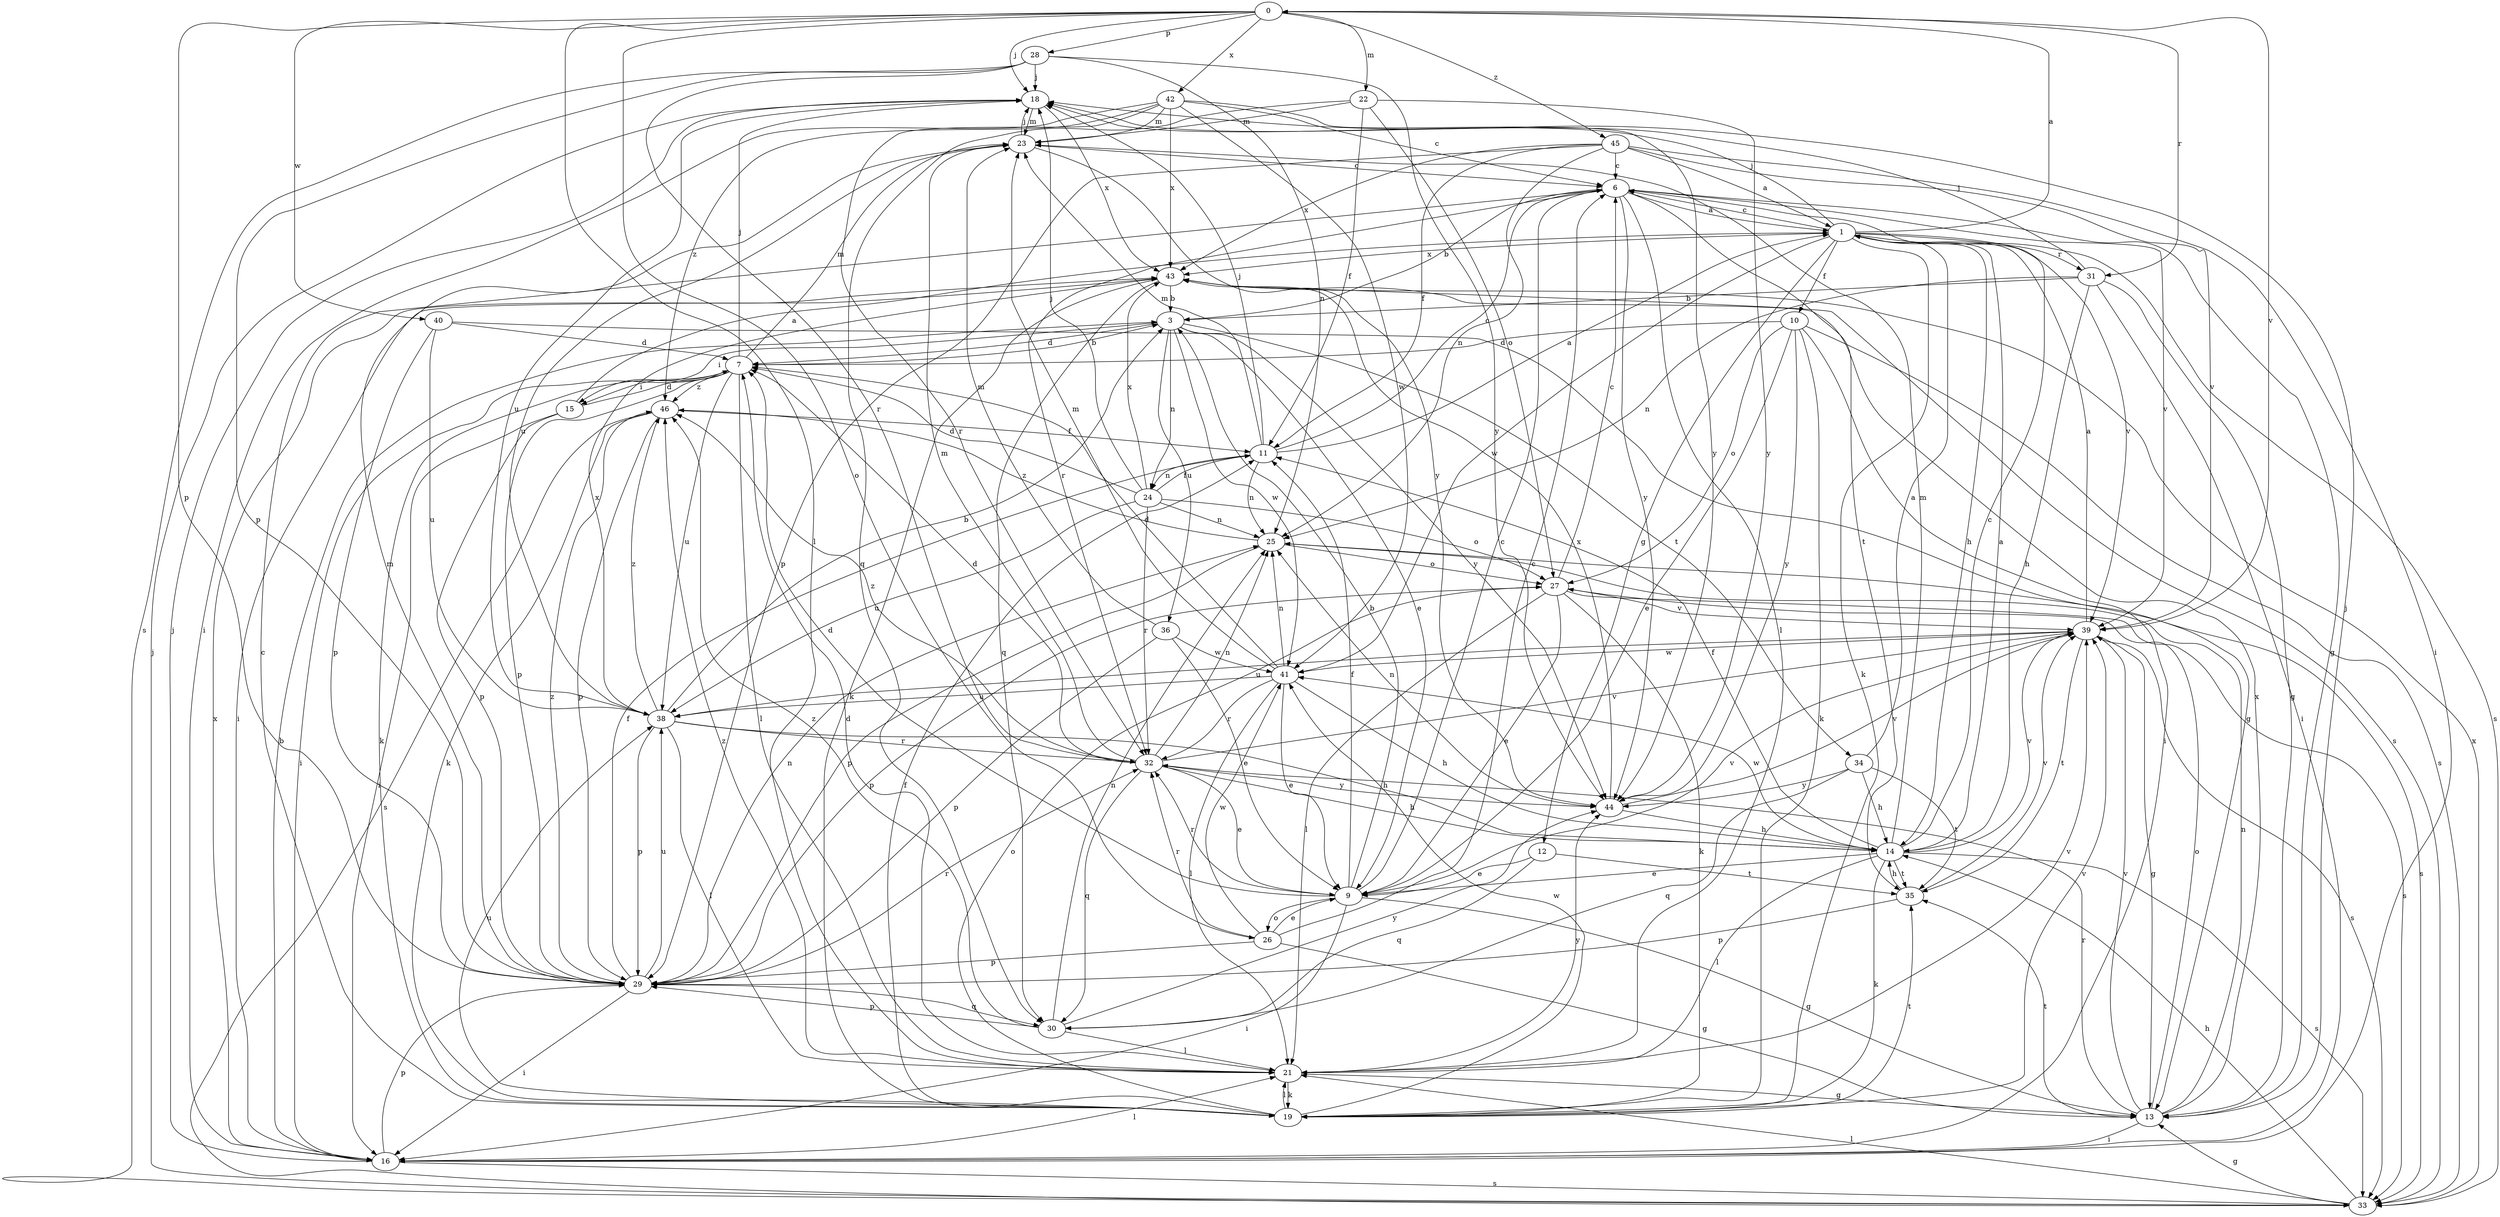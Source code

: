 strict digraph  {
0;
1;
3;
6;
7;
9;
10;
11;
12;
13;
14;
15;
16;
18;
19;
21;
22;
23;
24;
25;
26;
27;
28;
29;
30;
31;
32;
33;
34;
35;
36;
38;
39;
40;
41;
42;
43;
44;
45;
46;
0 -> 18  [label=j];
0 -> 21  [label=l];
0 -> 22  [label=m];
0 -> 26  [label=o];
0 -> 28  [label=p];
0 -> 29  [label=p];
0 -> 31  [label=r];
0 -> 39  [label=v];
0 -> 40  [label=w];
0 -> 42  [label=x];
0 -> 45  [label=z];
1 -> 0  [label=a];
1 -> 6  [label=c];
1 -> 10  [label=f];
1 -> 12  [label=g];
1 -> 14  [label=h];
1 -> 18  [label=j];
1 -> 19  [label=k];
1 -> 31  [label=r];
1 -> 33  [label=s];
1 -> 39  [label=v];
1 -> 41  [label=w];
1 -> 43  [label=x];
3 -> 7  [label=d];
3 -> 9  [label=e];
3 -> 15  [label=i];
3 -> 24  [label=n];
3 -> 34  [label=t];
3 -> 36  [label=u];
3 -> 41  [label=w];
3 -> 44  [label=y];
6 -> 1  [label=a];
6 -> 3  [label=b];
6 -> 13  [label=g];
6 -> 21  [label=l];
6 -> 32  [label=r];
6 -> 35  [label=t];
6 -> 39  [label=v];
6 -> 44  [label=y];
7 -> 3  [label=b];
7 -> 15  [label=i];
7 -> 16  [label=i];
7 -> 18  [label=j];
7 -> 19  [label=k];
7 -> 21  [label=l];
7 -> 23  [label=m];
7 -> 29  [label=p];
7 -> 38  [label=u];
7 -> 46  [label=z];
9 -> 3  [label=b];
9 -> 6  [label=c];
9 -> 7  [label=d];
9 -> 11  [label=f];
9 -> 13  [label=g];
9 -> 16  [label=i];
9 -> 26  [label=o];
9 -> 32  [label=r];
9 -> 39  [label=v];
10 -> 7  [label=d];
10 -> 9  [label=e];
10 -> 16  [label=i];
10 -> 19  [label=k];
10 -> 27  [label=o];
10 -> 33  [label=s];
10 -> 44  [label=y];
11 -> 1  [label=a];
11 -> 6  [label=c];
11 -> 18  [label=j];
11 -> 23  [label=m];
11 -> 24  [label=n];
11 -> 25  [label=n];
12 -> 9  [label=e];
12 -> 30  [label=q];
12 -> 35  [label=t];
13 -> 16  [label=i];
13 -> 18  [label=j];
13 -> 25  [label=n];
13 -> 27  [label=o];
13 -> 32  [label=r];
13 -> 35  [label=t];
13 -> 39  [label=v];
13 -> 43  [label=x];
14 -> 1  [label=a];
14 -> 6  [label=c];
14 -> 9  [label=e];
14 -> 11  [label=f];
14 -> 19  [label=k];
14 -> 21  [label=l];
14 -> 23  [label=m];
14 -> 33  [label=s];
14 -> 35  [label=t];
14 -> 39  [label=v];
14 -> 41  [label=w];
15 -> 1  [label=a];
15 -> 7  [label=d];
15 -> 16  [label=i];
15 -> 29  [label=p];
16 -> 3  [label=b];
16 -> 18  [label=j];
16 -> 21  [label=l];
16 -> 29  [label=p];
16 -> 33  [label=s];
16 -> 43  [label=x];
18 -> 23  [label=m];
18 -> 38  [label=u];
18 -> 43  [label=x];
19 -> 6  [label=c];
19 -> 11  [label=f];
19 -> 21  [label=l];
19 -> 27  [label=o];
19 -> 35  [label=t];
19 -> 38  [label=u];
19 -> 39  [label=v];
19 -> 41  [label=w];
21 -> 7  [label=d];
21 -> 13  [label=g];
21 -> 19  [label=k];
21 -> 39  [label=v];
21 -> 44  [label=y];
21 -> 46  [label=z];
22 -> 11  [label=f];
22 -> 23  [label=m];
22 -> 27  [label=o];
22 -> 30  [label=q];
22 -> 44  [label=y];
23 -> 6  [label=c];
23 -> 18  [label=j];
23 -> 38  [label=u];
23 -> 44  [label=y];
24 -> 7  [label=d];
24 -> 11  [label=f];
24 -> 18  [label=j];
24 -> 25  [label=n];
24 -> 27  [label=o];
24 -> 32  [label=r];
24 -> 38  [label=u];
24 -> 43  [label=x];
25 -> 27  [label=o];
25 -> 29  [label=p];
25 -> 33  [label=s];
25 -> 46  [label=z];
26 -> 6  [label=c];
26 -> 9  [label=e];
26 -> 13  [label=g];
26 -> 29  [label=p];
26 -> 32  [label=r];
26 -> 41  [label=w];
27 -> 6  [label=c];
27 -> 9  [label=e];
27 -> 19  [label=k];
27 -> 21  [label=l];
27 -> 29  [label=p];
27 -> 33  [label=s];
27 -> 39  [label=v];
28 -> 18  [label=j];
28 -> 25  [label=n];
28 -> 29  [label=p];
28 -> 32  [label=r];
28 -> 33  [label=s];
28 -> 44  [label=y];
29 -> 11  [label=f];
29 -> 16  [label=i];
29 -> 23  [label=m];
29 -> 25  [label=n];
29 -> 30  [label=q];
29 -> 32  [label=r];
29 -> 38  [label=u];
29 -> 46  [label=z];
30 -> 21  [label=l];
30 -> 25  [label=n];
30 -> 29  [label=p];
30 -> 44  [label=y];
30 -> 46  [label=z];
31 -> 3  [label=b];
31 -> 13  [label=g];
31 -> 14  [label=h];
31 -> 16  [label=i];
31 -> 18  [label=j];
31 -> 25  [label=n];
32 -> 7  [label=d];
32 -> 9  [label=e];
32 -> 14  [label=h];
32 -> 23  [label=m];
32 -> 25  [label=n];
32 -> 30  [label=q];
32 -> 39  [label=v];
32 -> 44  [label=y];
32 -> 46  [label=z];
33 -> 13  [label=g];
33 -> 14  [label=h];
33 -> 18  [label=j];
33 -> 21  [label=l];
33 -> 43  [label=x];
34 -> 1  [label=a];
34 -> 14  [label=h];
34 -> 30  [label=q];
34 -> 35  [label=t];
34 -> 44  [label=y];
35 -> 14  [label=h];
35 -> 29  [label=p];
35 -> 39  [label=v];
36 -> 9  [label=e];
36 -> 23  [label=m];
36 -> 29  [label=p];
36 -> 41  [label=w];
38 -> 3  [label=b];
38 -> 14  [label=h];
38 -> 21  [label=l];
38 -> 29  [label=p];
38 -> 32  [label=r];
38 -> 43  [label=x];
38 -> 46  [label=z];
39 -> 1  [label=a];
39 -> 13  [label=g];
39 -> 33  [label=s];
39 -> 35  [label=t];
39 -> 38  [label=u];
39 -> 41  [label=w];
40 -> 7  [label=d];
40 -> 13  [label=g];
40 -> 29  [label=p];
40 -> 38  [label=u];
41 -> 7  [label=d];
41 -> 9  [label=e];
41 -> 14  [label=h];
41 -> 21  [label=l];
41 -> 23  [label=m];
41 -> 25  [label=n];
41 -> 32  [label=r];
41 -> 38  [label=u];
42 -> 6  [label=c];
42 -> 16  [label=i];
42 -> 23  [label=m];
42 -> 32  [label=r];
42 -> 41  [label=w];
42 -> 43  [label=x];
42 -> 44  [label=y];
42 -> 46  [label=z];
43 -> 3  [label=b];
43 -> 16  [label=i];
43 -> 19  [label=k];
43 -> 30  [label=q];
43 -> 33  [label=s];
44 -> 14  [label=h];
44 -> 25  [label=n];
44 -> 39  [label=v];
44 -> 43  [label=x];
45 -> 1  [label=a];
45 -> 6  [label=c];
45 -> 11  [label=f];
45 -> 16  [label=i];
45 -> 25  [label=n];
45 -> 29  [label=p];
45 -> 39  [label=v];
45 -> 43  [label=x];
46 -> 11  [label=f];
46 -> 19  [label=k];
46 -> 29  [label=p];
46 -> 33  [label=s];
}
